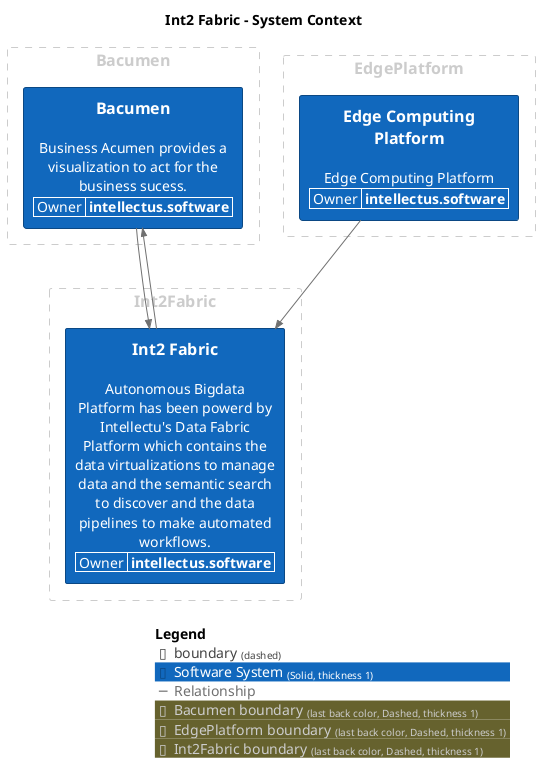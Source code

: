 @startuml
set separator none
title Int2 Fabric - System Context

top to bottom direction

!include <C4/C4>
!include <C4/C4_Context>

AddElementTag("Software System", $bgColor="#1168bd", $borderColor="#0b4884", $fontColor="#ffffff", $sprite="", $shadowing="", $borderStyle="Solid", $borderThickness="1")

AddRelTag("Relationship", $textColor="#707070", $lineColor="#707070", $lineStyle = "")

AddBoundaryTag("Bacumen", $borderColor="#cccccc", $fontColor="#cccccc", $borderStyle="Dashed", $borderThickness="1")
Boundary(group_1, "Bacumen", $tags="Bacumen") {
  WithoutPropertyHeader()
  AddProperty("Owner","intellectus.software")
  System(Bacumen, "Bacumen", $descr="Business Acumen provides a visualization to act for the business sucess.", $tags="Software System", $link="")
}

AddBoundaryTag("EdgePlatform", $borderColor="#cccccc", $fontColor="#cccccc", $borderStyle="Dashed", $borderThickness="1")
Boundary(group_2, "EdgePlatform", $tags="EdgePlatform") {
  WithoutPropertyHeader()
  AddProperty("Owner","intellectus.software")
  System(EdgeComputingPlatform, "Edge Computing Platform", $descr="Edge Computing Platform", $tags="Software System", $link="")
}

AddBoundaryTag("Int2Fabric", $borderColor="#cccccc", $fontColor="#cccccc", $borderStyle="Dashed", $borderThickness="1")
Boundary(group_3, "Int2Fabric", $tags="Int2Fabric") {
  WithoutPropertyHeader()
  AddProperty("Owner","intellectus.software")
  System(Int2Fabric, "Int2 Fabric", $descr="Autonomous Bigdata Platform has been powerd by Intellectu's Data Fabric Platform which contains the data virtualizations to manage data and the semantic search to discover and the data pipelines to make automated workflows.", $tags="Software System", $link="")
}


Rel(Bacumen, Int2Fabric, "", $techn="", $tags="Relationship", $link="")
Rel(EdgeComputingPlatform, Int2Fabric, "", $techn="", $tags="Relationship", $link="")
Rel(Int2Fabric, Bacumen, "", $techn="", $tags="Relationship", $link="")

SHOW_LEGEND(true)
@enduml